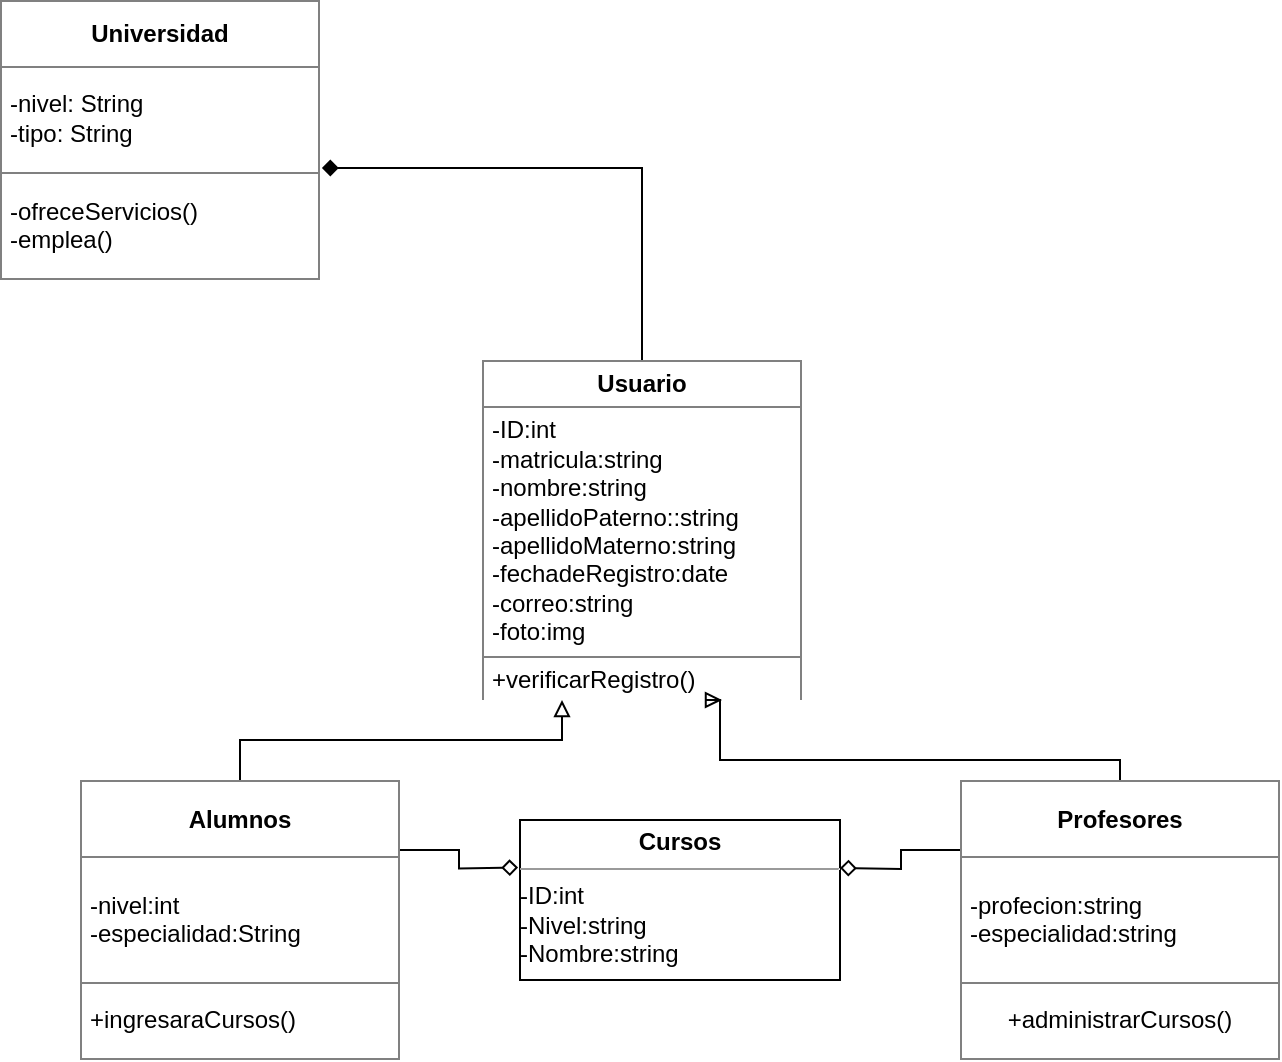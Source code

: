 <mxfile version="13.6.2" type="github">
  <diagram id="C5RBs43oDa-KdzZeNtuy" name="Page-1">
    <mxGraphModel dx="1102" dy="624" grid="1" gridSize="10" guides="1" tooltips="1" connect="1" arrows="1" fold="1" page="1" pageScale="1" pageWidth="827" pageHeight="1169" math="0" shadow="0">
      <root>
        <mxCell id="WIyWlLk6GJQsqaUBKTNV-0" />
        <mxCell id="WIyWlLk6GJQsqaUBKTNV-1" parent="WIyWlLk6GJQsqaUBKTNV-0" />
        <mxCell id="8k8rkvcV48vT9HthDkna-10" value="&lt;table border=&quot;1&quot; width=&quot;100%&quot; cellpadding=&quot;4&quot; style=&quot;width: 100% ; height: 100% ; border-collapse: collapse&quot;&gt;&lt;tbody&gt;&lt;tr&gt;&lt;th align=&quot;center&quot;&gt;Universidad&lt;/th&gt;&lt;/tr&gt;&lt;tr&gt;&lt;td&gt;-nivel: String&lt;br&gt;-tipo: String&lt;/td&gt;&lt;/tr&gt;&lt;tr&gt;&lt;td&gt;-ofreceServicios()&lt;br&gt;-emplea()&lt;/td&gt;&lt;/tr&gt;&lt;/tbody&gt;&lt;/table&gt;" style="text;html=1;strokeColor=none;fillColor=none;overflow=fill;" vertex="1" parent="WIyWlLk6GJQsqaUBKTNV-1">
          <mxGeometry x="90" y="30" width="160" height="140" as="geometry" />
        </mxCell>
        <mxCell id="8k8rkvcV48vT9HthDkna-21" style="edgeStyle=orthogonalEdgeStyle;rounded=0;orthogonalLoop=1;jettySize=auto;html=1;exitX=0.5;exitY=0;exitDx=0;exitDy=0;entryX=1.006;entryY=0.6;entryDx=0;entryDy=0;entryPerimeter=0;endArrow=diamond;endFill=1;" edge="1" parent="WIyWlLk6GJQsqaUBKTNV-1" source="8k8rkvcV48vT9HthDkna-11" target="8k8rkvcV48vT9HthDkna-10">
          <mxGeometry relative="1" as="geometry" />
        </mxCell>
        <mxCell id="8k8rkvcV48vT9HthDkna-11" value="&lt;table border=&quot;1&quot; width=&quot;100%&quot; cellpadding=&quot;4&quot; style=&quot;width: 100% ; height: 100% ; border-collapse: collapse&quot;&gt;&lt;tbody&gt;&lt;tr&gt;&lt;th align=&quot;center&quot;&gt;Usuario&lt;/th&gt;&lt;/tr&gt;&lt;tr&gt;&lt;td&gt;-ID:int&lt;br&gt;-matricula:string&lt;br&gt;-nombre:string&lt;br&gt;-apellidoPaterno::string&lt;br&gt;-apellidoMaterno:string&lt;br&gt;-fechadeRegistro:date&lt;br&gt;-correo:string&lt;br&gt;-foto:img&lt;/td&gt;&lt;/tr&gt;&lt;tr&gt;&lt;td&gt;+verificarRegistro()&lt;br&gt;&lt;/td&gt;&lt;/tr&gt;&lt;/tbody&gt;&lt;/table&gt;" style="text;html=1;strokeColor=none;fillColor=none;overflow=fill;" vertex="1" parent="WIyWlLk6GJQsqaUBKTNV-1">
          <mxGeometry x="331" y="210" width="160" height="170" as="geometry" />
        </mxCell>
        <mxCell id="8k8rkvcV48vT9HthDkna-16" style="edgeStyle=orthogonalEdgeStyle;rounded=0;orthogonalLoop=1;jettySize=auto;html=1;exitX=0.5;exitY=0;exitDx=0;exitDy=0;entryX=0.25;entryY=1;entryDx=0;entryDy=0;endArrow=block;endFill=0;" edge="1" parent="WIyWlLk6GJQsqaUBKTNV-1" source="8k8rkvcV48vT9HthDkna-12" target="8k8rkvcV48vT9HthDkna-11">
          <mxGeometry relative="1" as="geometry" />
        </mxCell>
        <mxCell id="8k8rkvcV48vT9HthDkna-19" style="edgeStyle=orthogonalEdgeStyle;rounded=0;orthogonalLoop=1;jettySize=auto;html=1;exitX=1;exitY=0.25;exitDx=0;exitDy=0;entryX=-0.006;entryY=0.103;entryDx=0;entryDy=0;entryPerimeter=0;endArrow=diamond;endFill=0;" edge="1" parent="WIyWlLk6GJQsqaUBKTNV-1" source="8k8rkvcV48vT9HthDkna-12">
          <mxGeometry relative="1" as="geometry">
            <mxPoint x="349.04" y="463.755" as="targetPoint" />
          </mxGeometry>
        </mxCell>
        <mxCell id="8k8rkvcV48vT9HthDkna-12" value="&lt;table border=&quot;1&quot; width=&quot;100%&quot; cellpadding=&quot;4&quot; style=&quot;width: 100% ; height: 100% ; border-collapse: collapse&quot;&gt;&lt;tbody&gt;&lt;tr&gt;&lt;th align=&quot;center&quot;&gt;&lt;b&gt;Alumnos&lt;/b&gt;&lt;/th&gt;&lt;/tr&gt;&lt;tr&gt;&lt;td&gt;-nivel:int&lt;br&gt;-especialidad:String&lt;br&gt;&lt;/td&gt;&lt;/tr&gt;&lt;tr&gt;&lt;td&gt;+ingresaraCursos()&lt;/td&gt;&lt;/tr&gt;&lt;/tbody&gt;&lt;/table&gt;" style="text;html=1;strokeColor=none;fillColor=none;overflow=fill;" vertex="1" parent="WIyWlLk6GJQsqaUBKTNV-1">
          <mxGeometry x="130" y="420" width="160" height="140" as="geometry" />
        </mxCell>
        <mxCell id="8k8rkvcV48vT9HthDkna-15" style="edgeStyle=orthogonalEdgeStyle;rounded=0;orthogonalLoop=1;jettySize=auto;html=1;entryX=0.75;entryY=1;entryDx=0;entryDy=0;endArrow=block;endFill=0;" edge="1" parent="WIyWlLk6GJQsqaUBKTNV-1" source="8k8rkvcV48vT9HthDkna-13" target="8k8rkvcV48vT9HthDkna-11">
          <mxGeometry relative="1" as="geometry">
            <Array as="points">
              <mxPoint x="650" y="410" />
              <mxPoint x="450" y="410" />
            </Array>
          </mxGeometry>
        </mxCell>
        <mxCell id="8k8rkvcV48vT9HthDkna-20" style="edgeStyle=orthogonalEdgeStyle;rounded=0;orthogonalLoop=1;jettySize=auto;html=1;exitX=0;exitY=0.25;exitDx=0;exitDy=0;endArrow=diamond;endFill=0;" edge="1" parent="WIyWlLk6GJQsqaUBKTNV-1" source="8k8rkvcV48vT9HthDkna-13">
          <mxGeometry relative="1" as="geometry">
            <mxPoint x="510" y="464" as="targetPoint" />
          </mxGeometry>
        </mxCell>
        <mxCell id="8k8rkvcV48vT9HthDkna-13" value="&lt;table border=&quot;1&quot; width=&quot;100%&quot; cellpadding=&quot;4&quot; style=&quot;width: 100% ; height: 100% ; border-collapse: collapse&quot;&gt;&lt;tbody&gt;&lt;tr&gt;&lt;th align=&quot;center&quot;&gt;Profesores&lt;br&gt;&lt;/th&gt;&lt;/tr&gt;&lt;tr&gt;&lt;td&gt;-profecion:string&lt;br&gt;-especialidad:string&lt;/td&gt;&lt;/tr&gt;&lt;tr&gt;&lt;td align=&quot;center&quot;&gt;+administrarCursos()&lt;/td&gt;&lt;/tr&gt;&lt;/tbody&gt;&lt;/table&gt;" style="text;html=1;strokeColor=none;fillColor=none;overflow=fill;" vertex="1" parent="WIyWlLk6GJQsqaUBKTNV-1">
          <mxGeometry x="570" y="420" width="160" height="140" as="geometry" />
        </mxCell>
        <mxCell id="8k8rkvcV48vT9HthDkna-22" value="&lt;p style=&quot;margin: 0px ; margin-top: 4px ; text-align: center&quot;&gt;&lt;b&gt;Cursos&lt;/b&gt;&lt;/p&gt;&lt;hr size=&quot;1&quot;&gt;&lt;div style=&quot;height: 2px&quot;&gt;-ID:int&lt;br&gt;-Nivel:string&lt;br&gt;-Nombre:string&lt;br&gt;&lt;/div&gt;" style="verticalAlign=top;align=left;overflow=fill;fontSize=12;fontFamily=Helvetica;html=1;" vertex="1" parent="WIyWlLk6GJQsqaUBKTNV-1">
          <mxGeometry x="350" y="440" width="160" height="80" as="geometry" />
        </mxCell>
      </root>
    </mxGraphModel>
  </diagram>
</mxfile>
